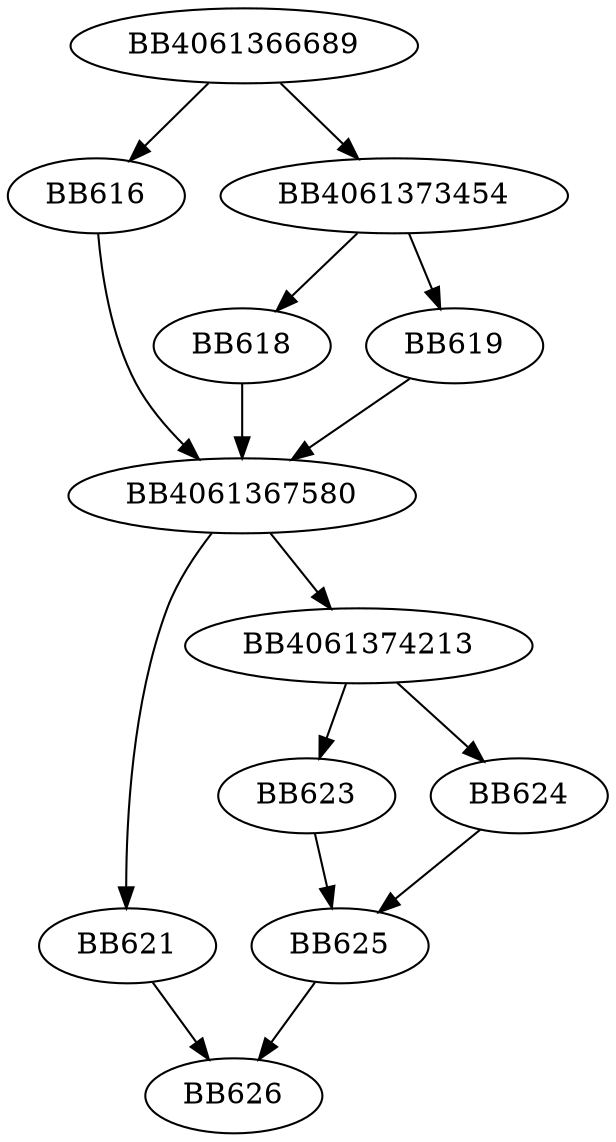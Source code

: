digraph G{
	BB4061366689->BB616;
	BB4061366689->BB4061373454;
	BB4061373454->BB618;
	BB4061373454->BB619;
	BB619->BB4061367580;
	BB618->BB4061367580;
	BB616->BB4061367580;
	BB4061367580->BB621;
	BB4061367580->BB4061374213;
	BB4061374213->BB623;
	BB4061374213->BB624;
	BB624->BB625;
	BB623->BB625;
	BB625->BB626;
	BB621->BB626;
}
